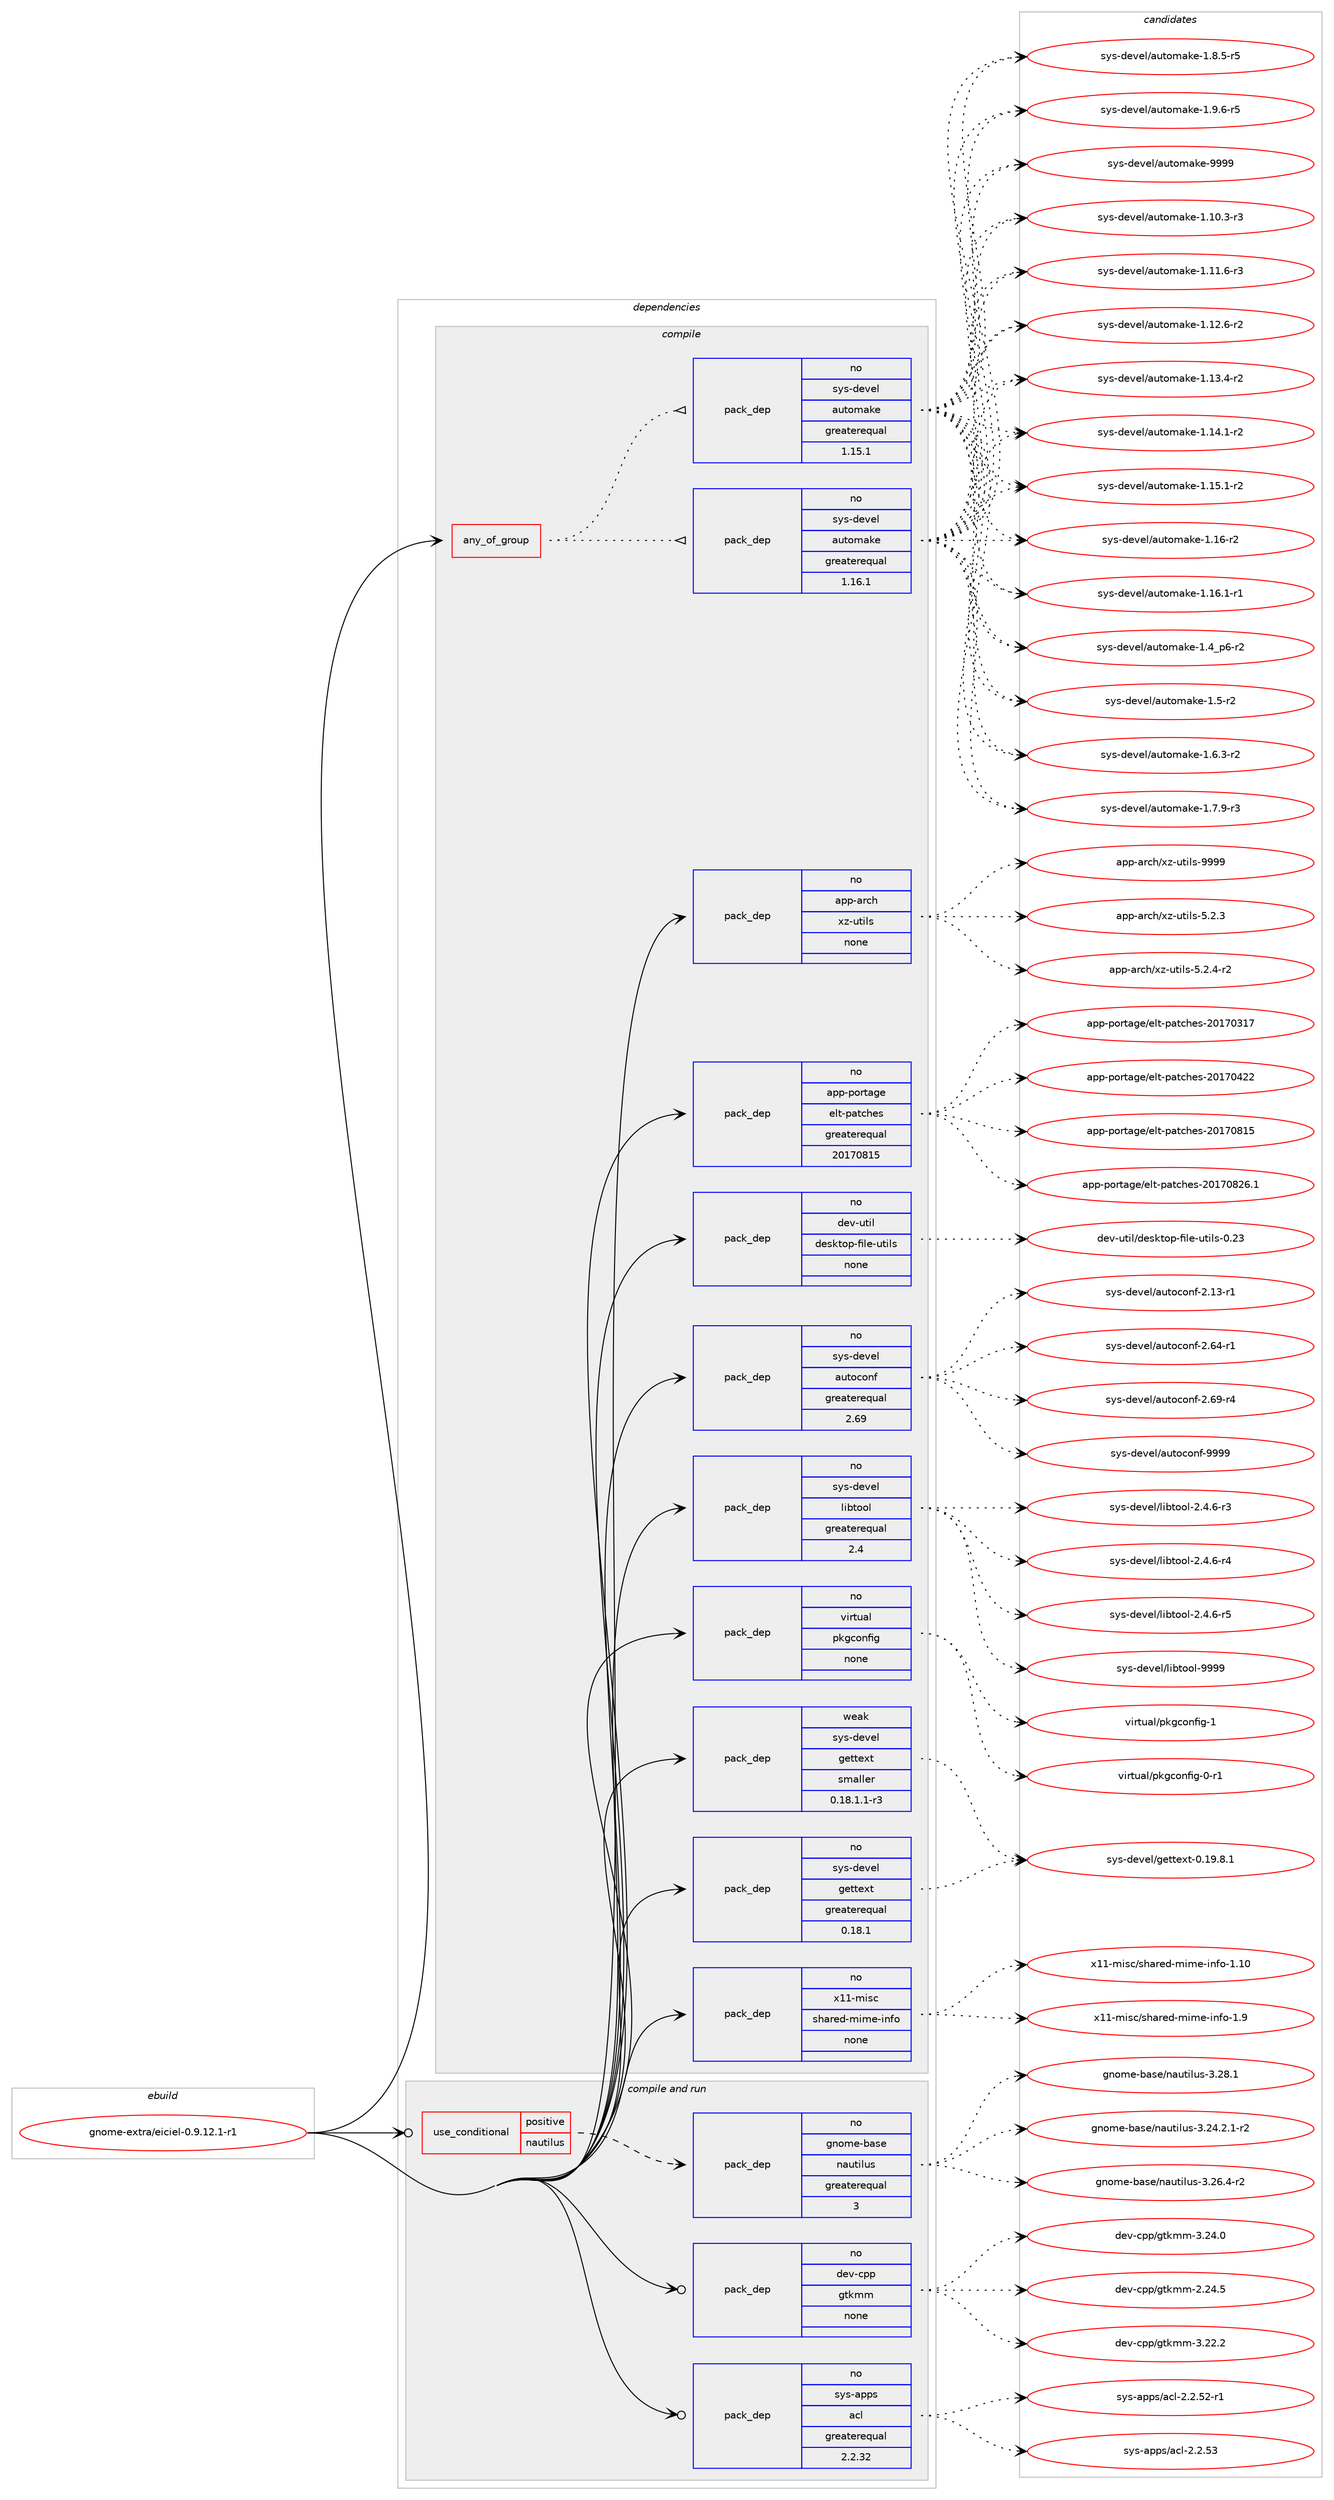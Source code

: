 digraph prolog {

# *************
# Graph options
# *************

newrank=true;
concentrate=true;
compound=true;
graph [rankdir=LR,fontname=Helvetica,fontsize=10,ranksep=1.5];#, ranksep=2.5, nodesep=0.2];
edge  [arrowhead=vee];
node  [fontname=Helvetica,fontsize=10];

# **********
# The ebuild
# **********

subgraph cluster_leftcol {
color=gray;
rank=same;
label=<<i>ebuild</i>>;
id [label="gnome-extra/eiciel-0.9.12.1-r1", color=red, width=4, href="../gnome-extra/eiciel-0.9.12.1-r1.svg"];
}

# ****************
# The dependencies
# ****************

subgraph cluster_midcol {
color=gray;
label=<<i>dependencies</i>>;
subgraph cluster_compile {
fillcolor="#eeeeee";
style=filled;
label=<<i>compile</i>>;
subgraph any23583 {
dependency1566186 [label=<<TABLE BORDER="0" CELLBORDER="1" CELLSPACING="0" CELLPADDING="4"><TR><TD CELLPADDING="10">any_of_group</TD></TR></TABLE>>, shape=none, color=red];subgraph pack1114095 {
dependency1566187 [label=<<TABLE BORDER="0" CELLBORDER="1" CELLSPACING="0" CELLPADDING="4" WIDTH="220"><TR><TD ROWSPAN="6" CELLPADDING="30">pack_dep</TD></TR><TR><TD WIDTH="110">no</TD></TR><TR><TD>sys-devel</TD></TR><TR><TD>automake</TD></TR><TR><TD>greaterequal</TD></TR><TR><TD>1.16.1</TD></TR></TABLE>>, shape=none, color=blue];
}
dependency1566186:e -> dependency1566187:w [weight=20,style="dotted",arrowhead="oinv"];
subgraph pack1114096 {
dependency1566188 [label=<<TABLE BORDER="0" CELLBORDER="1" CELLSPACING="0" CELLPADDING="4" WIDTH="220"><TR><TD ROWSPAN="6" CELLPADDING="30">pack_dep</TD></TR><TR><TD WIDTH="110">no</TD></TR><TR><TD>sys-devel</TD></TR><TR><TD>automake</TD></TR><TR><TD>greaterequal</TD></TR><TR><TD>1.15.1</TD></TR></TABLE>>, shape=none, color=blue];
}
dependency1566186:e -> dependency1566188:w [weight=20,style="dotted",arrowhead="oinv"];
}
id:e -> dependency1566186:w [weight=20,style="solid",arrowhead="vee"];
subgraph pack1114097 {
dependency1566189 [label=<<TABLE BORDER="0" CELLBORDER="1" CELLSPACING="0" CELLPADDING="4" WIDTH="220"><TR><TD ROWSPAN="6" CELLPADDING="30">pack_dep</TD></TR><TR><TD WIDTH="110">no</TD></TR><TR><TD>app-arch</TD></TR><TR><TD>xz-utils</TD></TR><TR><TD>none</TD></TR><TR><TD></TD></TR></TABLE>>, shape=none, color=blue];
}
id:e -> dependency1566189:w [weight=20,style="solid",arrowhead="vee"];
subgraph pack1114098 {
dependency1566190 [label=<<TABLE BORDER="0" CELLBORDER="1" CELLSPACING="0" CELLPADDING="4" WIDTH="220"><TR><TD ROWSPAN="6" CELLPADDING="30">pack_dep</TD></TR><TR><TD WIDTH="110">no</TD></TR><TR><TD>app-portage</TD></TR><TR><TD>elt-patches</TD></TR><TR><TD>greaterequal</TD></TR><TR><TD>20170815</TD></TR></TABLE>>, shape=none, color=blue];
}
id:e -> dependency1566190:w [weight=20,style="solid",arrowhead="vee"];
subgraph pack1114099 {
dependency1566191 [label=<<TABLE BORDER="0" CELLBORDER="1" CELLSPACING="0" CELLPADDING="4" WIDTH="220"><TR><TD ROWSPAN="6" CELLPADDING="30">pack_dep</TD></TR><TR><TD WIDTH="110">no</TD></TR><TR><TD>dev-util</TD></TR><TR><TD>desktop-file-utils</TD></TR><TR><TD>none</TD></TR><TR><TD></TD></TR></TABLE>>, shape=none, color=blue];
}
id:e -> dependency1566191:w [weight=20,style="solid",arrowhead="vee"];
subgraph pack1114100 {
dependency1566192 [label=<<TABLE BORDER="0" CELLBORDER="1" CELLSPACING="0" CELLPADDING="4" WIDTH="220"><TR><TD ROWSPAN="6" CELLPADDING="30">pack_dep</TD></TR><TR><TD WIDTH="110">no</TD></TR><TR><TD>sys-devel</TD></TR><TR><TD>autoconf</TD></TR><TR><TD>greaterequal</TD></TR><TR><TD>2.69</TD></TR></TABLE>>, shape=none, color=blue];
}
id:e -> dependency1566192:w [weight=20,style="solid",arrowhead="vee"];
subgraph pack1114101 {
dependency1566193 [label=<<TABLE BORDER="0" CELLBORDER="1" CELLSPACING="0" CELLPADDING="4" WIDTH="220"><TR><TD ROWSPAN="6" CELLPADDING="30">pack_dep</TD></TR><TR><TD WIDTH="110">no</TD></TR><TR><TD>sys-devel</TD></TR><TR><TD>gettext</TD></TR><TR><TD>greaterequal</TD></TR><TR><TD>0.18.1</TD></TR></TABLE>>, shape=none, color=blue];
}
id:e -> dependency1566193:w [weight=20,style="solid",arrowhead="vee"];
subgraph pack1114102 {
dependency1566194 [label=<<TABLE BORDER="0" CELLBORDER="1" CELLSPACING="0" CELLPADDING="4" WIDTH="220"><TR><TD ROWSPAN="6" CELLPADDING="30">pack_dep</TD></TR><TR><TD WIDTH="110">no</TD></TR><TR><TD>sys-devel</TD></TR><TR><TD>libtool</TD></TR><TR><TD>greaterequal</TD></TR><TR><TD>2.4</TD></TR></TABLE>>, shape=none, color=blue];
}
id:e -> dependency1566194:w [weight=20,style="solid",arrowhead="vee"];
subgraph pack1114103 {
dependency1566195 [label=<<TABLE BORDER="0" CELLBORDER="1" CELLSPACING="0" CELLPADDING="4" WIDTH="220"><TR><TD ROWSPAN="6" CELLPADDING="30">pack_dep</TD></TR><TR><TD WIDTH="110">no</TD></TR><TR><TD>virtual</TD></TR><TR><TD>pkgconfig</TD></TR><TR><TD>none</TD></TR><TR><TD></TD></TR></TABLE>>, shape=none, color=blue];
}
id:e -> dependency1566195:w [weight=20,style="solid",arrowhead="vee"];
subgraph pack1114104 {
dependency1566196 [label=<<TABLE BORDER="0" CELLBORDER="1" CELLSPACING="0" CELLPADDING="4" WIDTH="220"><TR><TD ROWSPAN="6" CELLPADDING="30">pack_dep</TD></TR><TR><TD WIDTH="110">no</TD></TR><TR><TD>x11-misc</TD></TR><TR><TD>shared-mime-info</TD></TR><TR><TD>none</TD></TR><TR><TD></TD></TR></TABLE>>, shape=none, color=blue];
}
id:e -> dependency1566196:w [weight=20,style="solid",arrowhead="vee"];
subgraph pack1114105 {
dependency1566197 [label=<<TABLE BORDER="0" CELLBORDER="1" CELLSPACING="0" CELLPADDING="4" WIDTH="220"><TR><TD ROWSPAN="6" CELLPADDING="30">pack_dep</TD></TR><TR><TD WIDTH="110">weak</TD></TR><TR><TD>sys-devel</TD></TR><TR><TD>gettext</TD></TR><TR><TD>smaller</TD></TR><TR><TD>0.18.1.1-r3</TD></TR></TABLE>>, shape=none, color=blue];
}
id:e -> dependency1566197:w [weight=20,style="solid",arrowhead="vee"];
}
subgraph cluster_compileandrun {
fillcolor="#eeeeee";
style=filled;
label=<<i>compile and run</i>>;
subgraph cond427896 {
dependency1566198 [label=<<TABLE BORDER="0" CELLBORDER="1" CELLSPACING="0" CELLPADDING="4"><TR><TD ROWSPAN="3" CELLPADDING="10">use_conditional</TD></TR><TR><TD>positive</TD></TR><TR><TD>nautilus</TD></TR></TABLE>>, shape=none, color=red];
subgraph pack1114106 {
dependency1566199 [label=<<TABLE BORDER="0" CELLBORDER="1" CELLSPACING="0" CELLPADDING="4" WIDTH="220"><TR><TD ROWSPAN="6" CELLPADDING="30">pack_dep</TD></TR><TR><TD WIDTH="110">no</TD></TR><TR><TD>gnome-base</TD></TR><TR><TD>nautilus</TD></TR><TR><TD>greaterequal</TD></TR><TR><TD>3</TD></TR></TABLE>>, shape=none, color=blue];
}
dependency1566198:e -> dependency1566199:w [weight=20,style="dashed",arrowhead="vee"];
}
id:e -> dependency1566198:w [weight=20,style="solid",arrowhead="odotvee"];
subgraph pack1114107 {
dependency1566200 [label=<<TABLE BORDER="0" CELLBORDER="1" CELLSPACING="0" CELLPADDING="4" WIDTH="220"><TR><TD ROWSPAN="6" CELLPADDING="30">pack_dep</TD></TR><TR><TD WIDTH="110">no</TD></TR><TR><TD>dev-cpp</TD></TR><TR><TD>gtkmm</TD></TR><TR><TD>none</TD></TR><TR><TD></TD></TR></TABLE>>, shape=none, color=blue];
}
id:e -> dependency1566200:w [weight=20,style="solid",arrowhead="odotvee"];
subgraph pack1114108 {
dependency1566201 [label=<<TABLE BORDER="0" CELLBORDER="1" CELLSPACING="0" CELLPADDING="4" WIDTH="220"><TR><TD ROWSPAN="6" CELLPADDING="30">pack_dep</TD></TR><TR><TD WIDTH="110">no</TD></TR><TR><TD>sys-apps</TD></TR><TR><TD>acl</TD></TR><TR><TD>greaterequal</TD></TR><TR><TD>2.2.32</TD></TR></TABLE>>, shape=none, color=blue];
}
id:e -> dependency1566201:w [weight=20,style="solid",arrowhead="odotvee"];
}
subgraph cluster_run {
fillcolor="#eeeeee";
style=filled;
label=<<i>run</i>>;
}
}

# **************
# The candidates
# **************

subgraph cluster_choices {
rank=same;
color=gray;
label=<<i>candidates</i>>;

subgraph choice1114095 {
color=black;
nodesep=1;
choice11512111545100101118101108479711711611110997107101454946494846514511451 [label="sys-devel/automake-1.10.3-r3", color=red, width=4,href="../sys-devel/automake-1.10.3-r3.svg"];
choice11512111545100101118101108479711711611110997107101454946494946544511451 [label="sys-devel/automake-1.11.6-r3", color=red, width=4,href="../sys-devel/automake-1.11.6-r3.svg"];
choice11512111545100101118101108479711711611110997107101454946495046544511450 [label="sys-devel/automake-1.12.6-r2", color=red, width=4,href="../sys-devel/automake-1.12.6-r2.svg"];
choice11512111545100101118101108479711711611110997107101454946495146524511450 [label="sys-devel/automake-1.13.4-r2", color=red, width=4,href="../sys-devel/automake-1.13.4-r2.svg"];
choice11512111545100101118101108479711711611110997107101454946495246494511450 [label="sys-devel/automake-1.14.1-r2", color=red, width=4,href="../sys-devel/automake-1.14.1-r2.svg"];
choice11512111545100101118101108479711711611110997107101454946495346494511450 [label="sys-devel/automake-1.15.1-r2", color=red, width=4,href="../sys-devel/automake-1.15.1-r2.svg"];
choice1151211154510010111810110847971171161111099710710145494649544511450 [label="sys-devel/automake-1.16-r2", color=red, width=4,href="../sys-devel/automake-1.16-r2.svg"];
choice11512111545100101118101108479711711611110997107101454946495446494511449 [label="sys-devel/automake-1.16.1-r1", color=red, width=4,href="../sys-devel/automake-1.16.1-r1.svg"];
choice115121115451001011181011084797117116111109971071014549465295112544511450 [label="sys-devel/automake-1.4_p6-r2", color=red, width=4,href="../sys-devel/automake-1.4_p6-r2.svg"];
choice11512111545100101118101108479711711611110997107101454946534511450 [label="sys-devel/automake-1.5-r2", color=red, width=4,href="../sys-devel/automake-1.5-r2.svg"];
choice115121115451001011181011084797117116111109971071014549465446514511450 [label="sys-devel/automake-1.6.3-r2", color=red, width=4,href="../sys-devel/automake-1.6.3-r2.svg"];
choice115121115451001011181011084797117116111109971071014549465546574511451 [label="sys-devel/automake-1.7.9-r3", color=red, width=4,href="../sys-devel/automake-1.7.9-r3.svg"];
choice115121115451001011181011084797117116111109971071014549465646534511453 [label="sys-devel/automake-1.8.5-r5", color=red, width=4,href="../sys-devel/automake-1.8.5-r5.svg"];
choice115121115451001011181011084797117116111109971071014549465746544511453 [label="sys-devel/automake-1.9.6-r5", color=red, width=4,href="../sys-devel/automake-1.9.6-r5.svg"];
choice115121115451001011181011084797117116111109971071014557575757 [label="sys-devel/automake-9999", color=red, width=4,href="../sys-devel/automake-9999.svg"];
dependency1566187:e -> choice11512111545100101118101108479711711611110997107101454946494846514511451:w [style=dotted,weight="100"];
dependency1566187:e -> choice11512111545100101118101108479711711611110997107101454946494946544511451:w [style=dotted,weight="100"];
dependency1566187:e -> choice11512111545100101118101108479711711611110997107101454946495046544511450:w [style=dotted,weight="100"];
dependency1566187:e -> choice11512111545100101118101108479711711611110997107101454946495146524511450:w [style=dotted,weight="100"];
dependency1566187:e -> choice11512111545100101118101108479711711611110997107101454946495246494511450:w [style=dotted,weight="100"];
dependency1566187:e -> choice11512111545100101118101108479711711611110997107101454946495346494511450:w [style=dotted,weight="100"];
dependency1566187:e -> choice1151211154510010111810110847971171161111099710710145494649544511450:w [style=dotted,weight="100"];
dependency1566187:e -> choice11512111545100101118101108479711711611110997107101454946495446494511449:w [style=dotted,weight="100"];
dependency1566187:e -> choice115121115451001011181011084797117116111109971071014549465295112544511450:w [style=dotted,weight="100"];
dependency1566187:e -> choice11512111545100101118101108479711711611110997107101454946534511450:w [style=dotted,weight="100"];
dependency1566187:e -> choice115121115451001011181011084797117116111109971071014549465446514511450:w [style=dotted,weight="100"];
dependency1566187:e -> choice115121115451001011181011084797117116111109971071014549465546574511451:w [style=dotted,weight="100"];
dependency1566187:e -> choice115121115451001011181011084797117116111109971071014549465646534511453:w [style=dotted,weight="100"];
dependency1566187:e -> choice115121115451001011181011084797117116111109971071014549465746544511453:w [style=dotted,weight="100"];
dependency1566187:e -> choice115121115451001011181011084797117116111109971071014557575757:w [style=dotted,weight="100"];
}
subgraph choice1114096 {
color=black;
nodesep=1;
choice11512111545100101118101108479711711611110997107101454946494846514511451 [label="sys-devel/automake-1.10.3-r3", color=red, width=4,href="../sys-devel/automake-1.10.3-r3.svg"];
choice11512111545100101118101108479711711611110997107101454946494946544511451 [label="sys-devel/automake-1.11.6-r3", color=red, width=4,href="../sys-devel/automake-1.11.6-r3.svg"];
choice11512111545100101118101108479711711611110997107101454946495046544511450 [label="sys-devel/automake-1.12.6-r2", color=red, width=4,href="../sys-devel/automake-1.12.6-r2.svg"];
choice11512111545100101118101108479711711611110997107101454946495146524511450 [label="sys-devel/automake-1.13.4-r2", color=red, width=4,href="../sys-devel/automake-1.13.4-r2.svg"];
choice11512111545100101118101108479711711611110997107101454946495246494511450 [label="sys-devel/automake-1.14.1-r2", color=red, width=4,href="../sys-devel/automake-1.14.1-r2.svg"];
choice11512111545100101118101108479711711611110997107101454946495346494511450 [label="sys-devel/automake-1.15.1-r2", color=red, width=4,href="../sys-devel/automake-1.15.1-r2.svg"];
choice1151211154510010111810110847971171161111099710710145494649544511450 [label="sys-devel/automake-1.16-r2", color=red, width=4,href="../sys-devel/automake-1.16-r2.svg"];
choice11512111545100101118101108479711711611110997107101454946495446494511449 [label="sys-devel/automake-1.16.1-r1", color=red, width=4,href="../sys-devel/automake-1.16.1-r1.svg"];
choice115121115451001011181011084797117116111109971071014549465295112544511450 [label="sys-devel/automake-1.4_p6-r2", color=red, width=4,href="../sys-devel/automake-1.4_p6-r2.svg"];
choice11512111545100101118101108479711711611110997107101454946534511450 [label="sys-devel/automake-1.5-r2", color=red, width=4,href="../sys-devel/automake-1.5-r2.svg"];
choice115121115451001011181011084797117116111109971071014549465446514511450 [label="sys-devel/automake-1.6.3-r2", color=red, width=4,href="../sys-devel/automake-1.6.3-r2.svg"];
choice115121115451001011181011084797117116111109971071014549465546574511451 [label="sys-devel/automake-1.7.9-r3", color=red, width=4,href="../sys-devel/automake-1.7.9-r3.svg"];
choice115121115451001011181011084797117116111109971071014549465646534511453 [label="sys-devel/automake-1.8.5-r5", color=red, width=4,href="../sys-devel/automake-1.8.5-r5.svg"];
choice115121115451001011181011084797117116111109971071014549465746544511453 [label="sys-devel/automake-1.9.6-r5", color=red, width=4,href="../sys-devel/automake-1.9.6-r5.svg"];
choice115121115451001011181011084797117116111109971071014557575757 [label="sys-devel/automake-9999", color=red, width=4,href="../sys-devel/automake-9999.svg"];
dependency1566188:e -> choice11512111545100101118101108479711711611110997107101454946494846514511451:w [style=dotted,weight="100"];
dependency1566188:e -> choice11512111545100101118101108479711711611110997107101454946494946544511451:w [style=dotted,weight="100"];
dependency1566188:e -> choice11512111545100101118101108479711711611110997107101454946495046544511450:w [style=dotted,weight="100"];
dependency1566188:e -> choice11512111545100101118101108479711711611110997107101454946495146524511450:w [style=dotted,weight="100"];
dependency1566188:e -> choice11512111545100101118101108479711711611110997107101454946495246494511450:w [style=dotted,weight="100"];
dependency1566188:e -> choice11512111545100101118101108479711711611110997107101454946495346494511450:w [style=dotted,weight="100"];
dependency1566188:e -> choice1151211154510010111810110847971171161111099710710145494649544511450:w [style=dotted,weight="100"];
dependency1566188:e -> choice11512111545100101118101108479711711611110997107101454946495446494511449:w [style=dotted,weight="100"];
dependency1566188:e -> choice115121115451001011181011084797117116111109971071014549465295112544511450:w [style=dotted,weight="100"];
dependency1566188:e -> choice11512111545100101118101108479711711611110997107101454946534511450:w [style=dotted,weight="100"];
dependency1566188:e -> choice115121115451001011181011084797117116111109971071014549465446514511450:w [style=dotted,weight="100"];
dependency1566188:e -> choice115121115451001011181011084797117116111109971071014549465546574511451:w [style=dotted,weight="100"];
dependency1566188:e -> choice115121115451001011181011084797117116111109971071014549465646534511453:w [style=dotted,weight="100"];
dependency1566188:e -> choice115121115451001011181011084797117116111109971071014549465746544511453:w [style=dotted,weight="100"];
dependency1566188:e -> choice115121115451001011181011084797117116111109971071014557575757:w [style=dotted,weight="100"];
}
subgraph choice1114097 {
color=black;
nodesep=1;
choice971121124597114991044712012245117116105108115455346504651 [label="app-arch/xz-utils-5.2.3", color=red, width=4,href="../app-arch/xz-utils-5.2.3.svg"];
choice9711211245971149910447120122451171161051081154553465046524511450 [label="app-arch/xz-utils-5.2.4-r2", color=red, width=4,href="../app-arch/xz-utils-5.2.4-r2.svg"];
choice9711211245971149910447120122451171161051081154557575757 [label="app-arch/xz-utils-9999", color=red, width=4,href="../app-arch/xz-utils-9999.svg"];
dependency1566189:e -> choice971121124597114991044712012245117116105108115455346504651:w [style=dotted,weight="100"];
dependency1566189:e -> choice9711211245971149910447120122451171161051081154553465046524511450:w [style=dotted,weight="100"];
dependency1566189:e -> choice9711211245971149910447120122451171161051081154557575757:w [style=dotted,weight="100"];
}
subgraph choice1114098 {
color=black;
nodesep=1;
choice97112112451121111141169710310147101108116451129711699104101115455048495548514955 [label="app-portage/elt-patches-20170317", color=red, width=4,href="../app-portage/elt-patches-20170317.svg"];
choice97112112451121111141169710310147101108116451129711699104101115455048495548525050 [label="app-portage/elt-patches-20170422", color=red, width=4,href="../app-portage/elt-patches-20170422.svg"];
choice97112112451121111141169710310147101108116451129711699104101115455048495548564953 [label="app-portage/elt-patches-20170815", color=red, width=4,href="../app-portage/elt-patches-20170815.svg"];
choice971121124511211111411697103101471011081164511297116991041011154550484955485650544649 [label="app-portage/elt-patches-20170826.1", color=red, width=4,href="../app-portage/elt-patches-20170826.1.svg"];
dependency1566190:e -> choice97112112451121111141169710310147101108116451129711699104101115455048495548514955:w [style=dotted,weight="100"];
dependency1566190:e -> choice97112112451121111141169710310147101108116451129711699104101115455048495548525050:w [style=dotted,weight="100"];
dependency1566190:e -> choice97112112451121111141169710310147101108116451129711699104101115455048495548564953:w [style=dotted,weight="100"];
dependency1566190:e -> choice971121124511211111411697103101471011081164511297116991041011154550484955485650544649:w [style=dotted,weight="100"];
}
subgraph choice1114099 {
color=black;
nodesep=1;
choice100101118451171161051084710010111510711611111245102105108101451171161051081154548465051 [label="dev-util/desktop-file-utils-0.23", color=red, width=4,href="../dev-util/desktop-file-utils-0.23.svg"];
dependency1566191:e -> choice100101118451171161051084710010111510711611111245102105108101451171161051081154548465051:w [style=dotted,weight="100"];
}
subgraph choice1114100 {
color=black;
nodesep=1;
choice1151211154510010111810110847971171161119911111010245504649514511449 [label="sys-devel/autoconf-2.13-r1", color=red, width=4,href="../sys-devel/autoconf-2.13-r1.svg"];
choice1151211154510010111810110847971171161119911111010245504654524511449 [label="sys-devel/autoconf-2.64-r1", color=red, width=4,href="../sys-devel/autoconf-2.64-r1.svg"];
choice1151211154510010111810110847971171161119911111010245504654574511452 [label="sys-devel/autoconf-2.69-r4", color=red, width=4,href="../sys-devel/autoconf-2.69-r4.svg"];
choice115121115451001011181011084797117116111991111101024557575757 [label="sys-devel/autoconf-9999", color=red, width=4,href="../sys-devel/autoconf-9999.svg"];
dependency1566192:e -> choice1151211154510010111810110847971171161119911111010245504649514511449:w [style=dotted,weight="100"];
dependency1566192:e -> choice1151211154510010111810110847971171161119911111010245504654524511449:w [style=dotted,weight="100"];
dependency1566192:e -> choice1151211154510010111810110847971171161119911111010245504654574511452:w [style=dotted,weight="100"];
dependency1566192:e -> choice115121115451001011181011084797117116111991111101024557575757:w [style=dotted,weight="100"];
}
subgraph choice1114101 {
color=black;
nodesep=1;
choice1151211154510010111810110847103101116116101120116454846495746564649 [label="sys-devel/gettext-0.19.8.1", color=red, width=4,href="../sys-devel/gettext-0.19.8.1.svg"];
dependency1566193:e -> choice1151211154510010111810110847103101116116101120116454846495746564649:w [style=dotted,weight="100"];
}
subgraph choice1114102 {
color=black;
nodesep=1;
choice1151211154510010111810110847108105981161111111084550465246544511451 [label="sys-devel/libtool-2.4.6-r3", color=red, width=4,href="../sys-devel/libtool-2.4.6-r3.svg"];
choice1151211154510010111810110847108105981161111111084550465246544511452 [label="sys-devel/libtool-2.4.6-r4", color=red, width=4,href="../sys-devel/libtool-2.4.6-r4.svg"];
choice1151211154510010111810110847108105981161111111084550465246544511453 [label="sys-devel/libtool-2.4.6-r5", color=red, width=4,href="../sys-devel/libtool-2.4.6-r5.svg"];
choice1151211154510010111810110847108105981161111111084557575757 [label="sys-devel/libtool-9999", color=red, width=4,href="../sys-devel/libtool-9999.svg"];
dependency1566194:e -> choice1151211154510010111810110847108105981161111111084550465246544511451:w [style=dotted,weight="100"];
dependency1566194:e -> choice1151211154510010111810110847108105981161111111084550465246544511452:w [style=dotted,weight="100"];
dependency1566194:e -> choice1151211154510010111810110847108105981161111111084550465246544511453:w [style=dotted,weight="100"];
dependency1566194:e -> choice1151211154510010111810110847108105981161111111084557575757:w [style=dotted,weight="100"];
}
subgraph choice1114103 {
color=black;
nodesep=1;
choice11810511411611797108471121071039911111010210510345484511449 [label="virtual/pkgconfig-0-r1", color=red, width=4,href="../virtual/pkgconfig-0-r1.svg"];
choice1181051141161179710847112107103991111101021051034549 [label="virtual/pkgconfig-1", color=red, width=4,href="../virtual/pkgconfig-1.svg"];
dependency1566195:e -> choice11810511411611797108471121071039911111010210510345484511449:w [style=dotted,weight="100"];
dependency1566195:e -> choice1181051141161179710847112107103991111101021051034549:w [style=dotted,weight="100"];
}
subgraph choice1114104 {
color=black;
nodesep=1;
choice12049494510910511599471151049711410110045109105109101451051101021114549464948 [label="x11-misc/shared-mime-info-1.10", color=red, width=4,href="../x11-misc/shared-mime-info-1.10.svg"];
choice120494945109105115994711510497114101100451091051091014510511010211145494657 [label="x11-misc/shared-mime-info-1.9", color=red, width=4,href="../x11-misc/shared-mime-info-1.9.svg"];
dependency1566196:e -> choice12049494510910511599471151049711410110045109105109101451051101021114549464948:w [style=dotted,weight="100"];
dependency1566196:e -> choice120494945109105115994711510497114101100451091051091014510511010211145494657:w [style=dotted,weight="100"];
}
subgraph choice1114105 {
color=black;
nodesep=1;
choice1151211154510010111810110847103101116116101120116454846495746564649 [label="sys-devel/gettext-0.19.8.1", color=red, width=4,href="../sys-devel/gettext-0.19.8.1.svg"];
dependency1566197:e -> choice1151211154510010111810110847103101116116101120116454846495746564649:w [style=dotted,weight="100"];
}
subgraph choice1114106 {
color=black;
nodesep=1;
choice10311011110910145989711510147110971171161051081171154551465052465046494511450 [label="gnome-base/nautilus-3.24.2.1-r2", color=red, width=4,href="../gnome-base/nautilus-3.24.2.1-r2.svg"];
choice1031101111091014598971151014711097117116105108117115455146505446524511450 [label="gnome-base/nautilus-3.26.4-r2", color=red, width=4,href="../gnome-base/nautilus-3.26.4-r2.svg"];
choice103110111109101459897115101471109711711610510811711545514650564649 [label="gnome-base/nautilus-3.28.1", color=red, width=4,href="../gnome-base/nautilus-3.28.1.svg"];
dependency1566199:e -> choice10311011110910145989711510147110971171161051081171154551465052465046494511450:w [style=dotted,weight="100"];
dependency1566199:e -> choice1031101111091014598971151014711097117116105108117115455146505446524511450:w [style=dotted,weight="100"];
dependency1566199:e -> choice103110111109101459897115101471109711711610510811711545514650564649:w [style=dotted,weight="100"];
}
subgraph choice1114107 {
color=black;
nodesep=1;
choice10010111845991121124710311610710910945504650524653 [label="dev-cpp/gtkmm-2.24.5", color=red, width=4,href="../dev-cpp/gtkmm-2.24.5.svg"];
choice10010111845991121124710311610710910945514650504650 [label="dev-cpp/gtkmm-3.22.2", color=red, width=4,href="../dev-cpp/gtkmm-3.22.2.svg"];
choice10010111845991121124710311610710910945514650524648 [label="dev-cpp/gtkmm-3.24.0", color=red, width=4,href="../dev-cpp/gtkmm-3.24.0.svg"];
dependency1566200:e -> choice10010111845991121124710311610710910945504650524653:w [style=dotted,weight="100"];
dependency1566200:e -> choice10010111845991121124710311610710910945514650504650:w [style=dotted,weight="100"];
dependency1566200:e -> choice10010111845991121124710311610710910945514650524648:w [style=dotted,weight="100"];
}
subgraph choice1114108 {
color=black;
nodesep=1;
choice1151211154597112112115479799108455046504653504511449 [label="sys-apps/acl-2.2.52-r1", color=red, width=4,href="../sys-apps/acl-2.2.52-r1.svg"];
choice115121115459711211211547979910845504650465351 [label="sys-apps/acl-2.2.53", color=red, width=4,href="../sys-apps/acl-2.2.53.svg"];
dependency1566201:e -> choice1151211154597112112115479799108455046504653504511449:w [style=dotted,weight="100"];
dependency1566201:e -> choice115121115459711211211547979910845504650465351:w [style=dotted,weight="100"];
}
}

}
